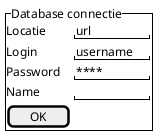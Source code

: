 @startuml
salt
{^"Database connectie"
  Locatie  | "url      "
  Login    | "username "
  Password | "****     "
  Name     | "         "
  [  OK   ]
}
@enduml